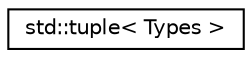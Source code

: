 digraph "Graphical Class Hierarchy"
{
 // LATEX_PDF_SIZE
  edge [fontname="Helvetica",fontsize="10",labelfontname="Helvetica",labelfontsize="10"];
  node [fontname="Helvetica",fontsize="10",shape=record];
  rankdir="LR";
  Node0 [label="std::tuple\< Types \>",height=0.2,width=0.4,color="black", fillcolor="white", style="filled",URL="$d8/dcc/namespacestd.html#d5/d0c/classstd_1_1tuple",tooltip=" "];
}
